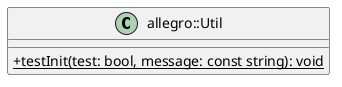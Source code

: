 @startuml
!startsub UTIL

skinparam classAttributeIconSize 0

class "allegro::Util"{
    + {static} testInit(test: bool, message: const string): void
}

!endsub
@enduml